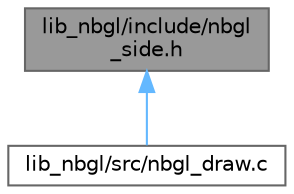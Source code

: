 digraph "lib_nbgl/include/nbgl_side.h"
{
 // LATEX_PDF_SIZE
  bgcolor="transparent";
  edge [fontname=Helvetica,fontsize=10,labelfontname=Helvetica,labelfontsize=10];
  node [fontname=Helvetica,fontsize=10,shape=box,height=0.2,width=0.4];
  Node1 [label="lib_nbgl/include/nbgl\l_side.h",height=0.2,width=0.4,color="gray40", fillcolor="grey60", style="filled", fontcolor="black",tooltip="Side screen low-Level driver API, to draw elementary forms."];
  Node1 -> Node2 [dir="back",color="steelblue1",style="solid"];
  Node2 [label="lib_nbgl/src/nbgl_draw.c",height=0.2,width=0.4,color="grey40", fillcolor="white", style="filled",URL="$nbgl__draw_8c.html",tooltip="Implementation of middle-level API to draw rich forms like rounded rectangle."];
}
